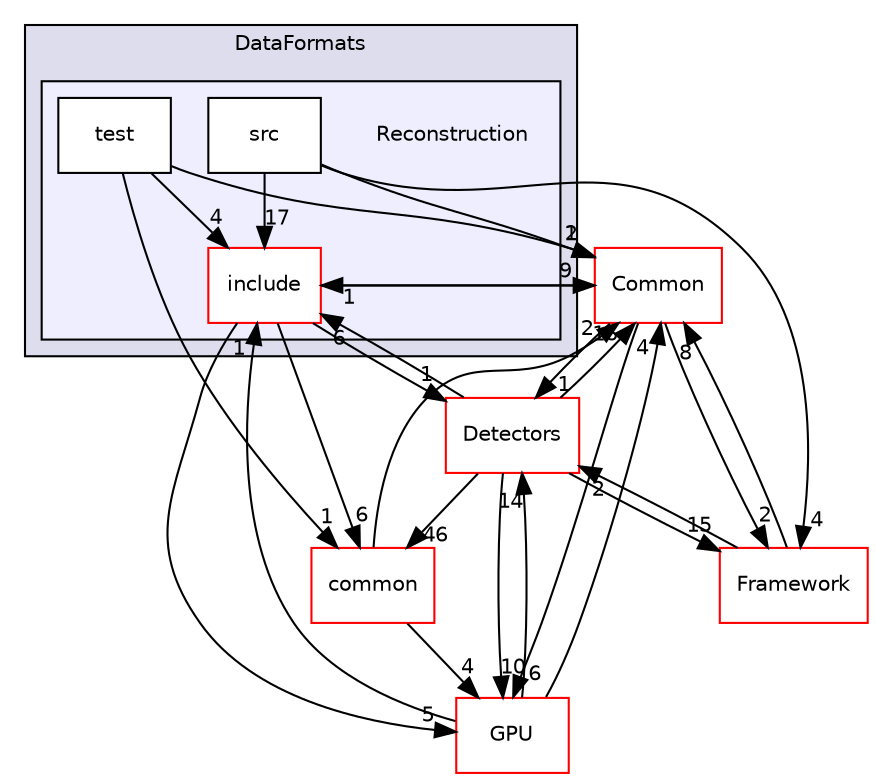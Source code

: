 digraph "/home/travis/build/AliceO2Group/AliceO2/DataFormats/Reconstruction" {
  bgcolor=transparent;
  compound=true
  node [ fontsize="10", fontname="Helvetica"];
  edge [ labelfontsize="10", labelfontname="Helvetica"];
  subgraph clusterdir_2171f7ec022c5423887b07c69b2f5b48 {
    graph [ bgcolor="#ddddee", pencolor="black", label="DataFormats" fontname="Helvetica", fontsize="10", URL="dir_2171f7ec022c5423887b07c69b2f5b48.html"]
  subgraph clusterdir_d269712cc31e133b892a3b3f6424741a {
    graph [ bgcolor="#eeeeff", pencolor="black", label="" URL="dir_d269712cc31e133b892a3b3f6424741a.html"];
    dir_d269712cc31e133b892a3b3f6424741a [shape=plaintext label="Reconstruction"];
    dir_99c43ad88135ecdb15d6d5c818628268 [shape=box label="include" color="red" fillcolor="white" style="filled" URL="dir_99c43ad88135ecdb15d6d5c818628268.html"];
    dir_46bf9eb01275b6b66c6fbadfa4838276 [shape=box label="src" color="black" fillcolor="white" style="filled" URL="dir_46bf9eb01275b6b66c6fbadfa4838276.html"];
    dir_c5b7346fd504360471cc9fe5be83ae72 [shape=box label="test" color="black" fillcolor="white" style="filled" URL="dir_c5b7346fd504360471cc9fe5be83ae72.html"];
  }
  }
  dir_4ab6b4cc6a7edbff49100e9123df213f [shape=box label="Common" color="red" URL="dir_4ab6b4cc6a7edbff49100e9123df213f.html"];
  dir_2801adc79bf3c286b1b479858d2cade4 [shape=box label="Detectors" color="red" URL="dir_2801adc79bf3c286b1b479858d2cade4.html"];
  dir_7924ba4398ae4560cd37376e44666c6d [shape=box label="common" color="red" URL="dir_7924ba4398ae4560cd37376e44666c6d.html"];
  dir_f511f1e9c03c071966ae594f00bbc5e0 [shape=box label="GPU" color="red" URL="dir_f511f1e9c03c071966ae594f00bbc5e0.html"];
  dir_bcbb2cf9a3d3d83e5515c82071a07177 [shape=box label="Framework" color="red" URL="dir_bcbb2cf9a3d3d83e5515c82071a07177.html"];
  dir_4ab6b4cc6a7edbff49100e9123df213f->dir_2801adc79bf3c286b1b479858d2cade4 [headlabel="1", labeldistance=1.5 headhref="dir_000036_000100.html"];
  dir_4ab6b4cc6a7edbff49100e9123df213f->dir_99c43ad88135ecdb15d6d5c818628268 [headlabel="1", labeldistance=1.5 headhref="dir_000036_000247.html"];
  dir_4ab6b4cc6a7edbff49100e9123df213f->dir_f511f1e9c03c071966ae594f00bbc5e0 [headlabel="6", labeldistance=1.5 headhref="dir_000036_000740.html"];
  dir_4ab6b4cc6a7edbff49100e9123df213f->dir_bcbb2cf9a3d3d83e5515c82071a07177 [headlabel="2", labeldistance=1.5 headhref="dir_000036_000063.html"];
  dir_46bf9eb01275b6b66c6fbadfa4838276->dir_4ab6b4cc6a7edbff49100e9123df213f [headlabel="2", labeldistance=1.5 headhref="dir_000275_000036.html"];
  dir_46bf9eb01275b6b66c6fbadfa4838276->dir_99c43ad88135ecdb15d6d5c818628268 [headlabel="17", labeldistance=1.5 headhref="dir_000275_000247.html"];
  dir_46bf9eb01275b6b66c6fbadfa4838276->dir_bcbb2cf9a3d3d83e5515c82071a07177 [headlabel="4", labeldistance=1.5 headhref="dir_000275_000063.html"];
  dir_2801adc79bf3c286b1b479858d2cade4->dir_4ab6b4cc6a7edbff49100e9123df213f [headlabel="16", labeldistance=1.5 headhref="dir_000100_000036.html"];
  dir_2801adc79bf3c286b1b479858d2cade4->dir_7924ba4398ae4560cd37376e44666c6d [headlabel="46", labeldistance=1.5 headhref="dir_000100_000091.html"];
  dir_2801adc79bf3c286b1b479858d2cade4->dir_99c43ad88135ecdb15d6d5c818628268 [headlabel="6", labeldistance=1.5 headhref="dir_000100_000247.html"];
  dir_2801adc79bf3c286b1b479858d2cade4->dir_f511f1e9c03c071966ae594f00bbc5e0 [headlabel="10", labeldistance=1.5 headhref="dir_000100_000740.html"];
  dir_2801adc79bf3c286b1b479858d2cade4->dir_bcbb2cf9a3d3d83e5515c82071a07177 [headlabel="15", labeldistance=1.5 headhref="dir_000100_000063.html"];
  dir_7924ba4398ae4560cd37376e44666c6d->dir_4ab6b4cc6a7edbff49100e9123df213f [headlabel="2", labeldistance=1.5 headhref="dir_000091_000036.html"];
  dir_7924ba4398ae4560cd37376e44666c6d->dir_f511f1e9c03c071966ae594f00bbc5e0 [headlabel="4", labeldistance=1.5 headhref="dir_000091_000740.html"];
  dir_c5b7346fd504360471cc9fe5be83ae72->dir_4ab6b4cc6a7edbff49100e9123df213f [headlabel="1", labeldistance=1.5 headhref="dir_000277_000036.html"];
  dir_c5b7346fd504360471cc9fe5be83ae72->dir_7924ba4398ae4560cd37376e44666c6d [headlabel="1", labeldistance=1.5 headhref="dir_000277_000091.html"];
  dir_c5b7346fd504360471cc9fe5be83ae72->dir_99c43ad88135ecdb15d6d5c818628268 [headlabel="4", labeldistance=1.5 headhref="dir_000277_000247.html"];
  dir_99c43ad88135ecdb15d6d5c818628268->dir_4ab6b4cc6a7edbff49100e9123df213f [headlabel="9", labeldistance=1.5 headhref="dir_000247_000036.html"];
  dir_99c43ad88135ecdb15d6d5c818628268->dir_2801adc79bf3c286b1b479858d2cade4 [headlabel="1", labeldistance=1.5 headhref="dir_000247_000100.html"];
  dir_99c43ad88135ecdb15d6d5c818628268->dir_7924ba4398ae4560cd37376e44666c6d [headlabel="6", labeldistance=1.5 headhref="dir_000247_000091.html"];
  dir_99c43ad88135ecdb15d6d5c818628268->dir_f511f1e9c03c071966ae594f00bbc5e0 [headlabel="5", labeldistance=1.5 headhref="dir_000247_000740.html"];
  dir_f511f1e9c03c071966ae594f00bbc5e0->dir_4ab6b4cc6a7edbff49100e9123df213f [headlabel="4", labeldistance=1.5 headhref="dir_000740_000036.html"];
  dir_f511f1e9c03c071966ae594f00bbc5e0->dir_2801adc79bf3c286b1b479858d2cade4 [headlabel="14", labeldistance=1.5 headhref="dir_000740_000100.html"];
  dir_f511f1e9c03c071966ae594f00bbc5e0->dir_99c43ad88135ecdb15d6d5c818628268 [headlabel="1", labeldistance=1.5 headhref="dir_000740_000247.html"];
  dir_bcbb2cf9a3d3d83e5515c82071a07177->dir_4ab6b4cc6a7edbff49100e9123df213f [headlabel="8", labeldistance=1.5 headhref="dir_000063_000036.html"];
  dir_bcbb2cf9a3d3d83e5515c82071a07177->dir_2801adc79bf3c286b1b479858d2cade4 [headlabel="2", labeldistance=1.5 headhref="dir_000063_000100.html"];
}
